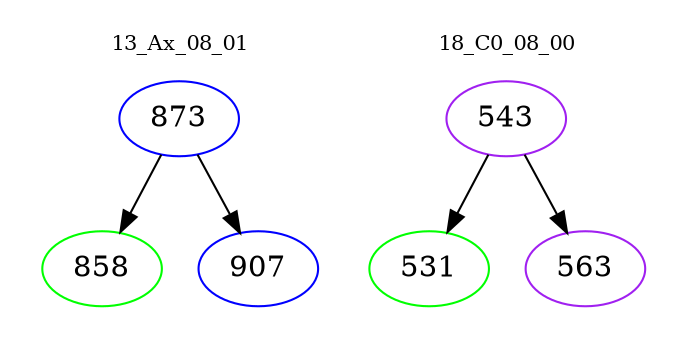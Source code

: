 digraph{
subgraph cluster_0 {
color = white
label = "13_Ax_08_01";
fontsize=10;
T0_873 [label="873", color="blue"]
T0_873 -> T0_858 [color="black"]
T0_858 [label="858", color="green"]
T0_873 -> T0_907 [color="black"]
T0_907 [label="907", color="blue"]
}
subgraph cluster_1 {
color = white
label = "18_C0_08_00";
fontsize=10;
T1_543 [label="543", color="purple"]
T1_543 -> T1_531 [color="black"]
T1_531 [label="531", color="green"]
T1_543 -> T1_563 [color="black"]
T1_563 [label="563", color="purple"]
}
}

